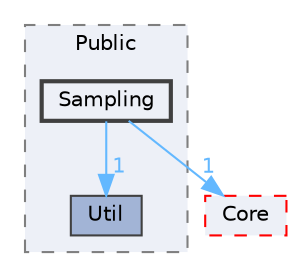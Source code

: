 digraph "Sampling"
{
 // INTERACTIVE_SVG=YES
 // LATEX_PDF_SIZE
  bgcolor="transparent";
  edge [fontname=Helvetica,fontsize=10,labelfontname=Helvetica,labelfontsize=10];
  node [fontname=Helvetica,fontsize=10,shape=box,height=0.2,width=0.4];
  compound=true
  subgraph clusterdir_0c0827902e2ee888b2900676fadb6dfe {
    graph [ bgcolor="#edf0f7", pencolor="grey50", label="Public", fontname=Helvetica,fontsize=10 style="filled,dashed", URL="dir_0c0827902e2ee888b2900676fadb6dfe.html",tooltip=""]
  dir_03beab7dd8778e6fad11d15fe8adabfd [label="Util", fillcolor="#a2b4d6", color="grey25", style="filled", URL="dir_03beab7dd8778e6fad11d15fe8adabfd.html",tooltip=""];
  dir_2bb09102f7c2f029d999414398359182 [label="Sampling", fillcolor="#edf0f7", color="grey25", style="filled,bold", URL="dir_2bb09102f7c2f029d999414398359182.html",tooltip=""];
  }
  dir_0e6cddcc9caa1238c7f3774224afaa45 [label="Core", fillcolor="#edf0f7", color="red", style="filled,dashed", URL="dir_0e6cddcc9caa1238c7f3774224afaa45.html",tooltip=""];
  dir_2bb09102f7c2f029d999414398359182->dir_03beab7dd8778e6fad11d15fe8adabfd [headlabel="1", labeldistance=1.5 headhref="dir_000988_001234.html" href="dir_000988_001234.html" color="steelblue1" fontcolor="steelblue1"];
  dir_2bb09102f7c2f029d999414398359182->dir_0e6cddcc9caa1238c7f3774224afaa45 [headlabel="1", labeldistance=1.5 headhref="dir_000988_000266.html" href="dir_000988_000266.html" color="steelblue1" fontcolor="steelblue1"];
}
